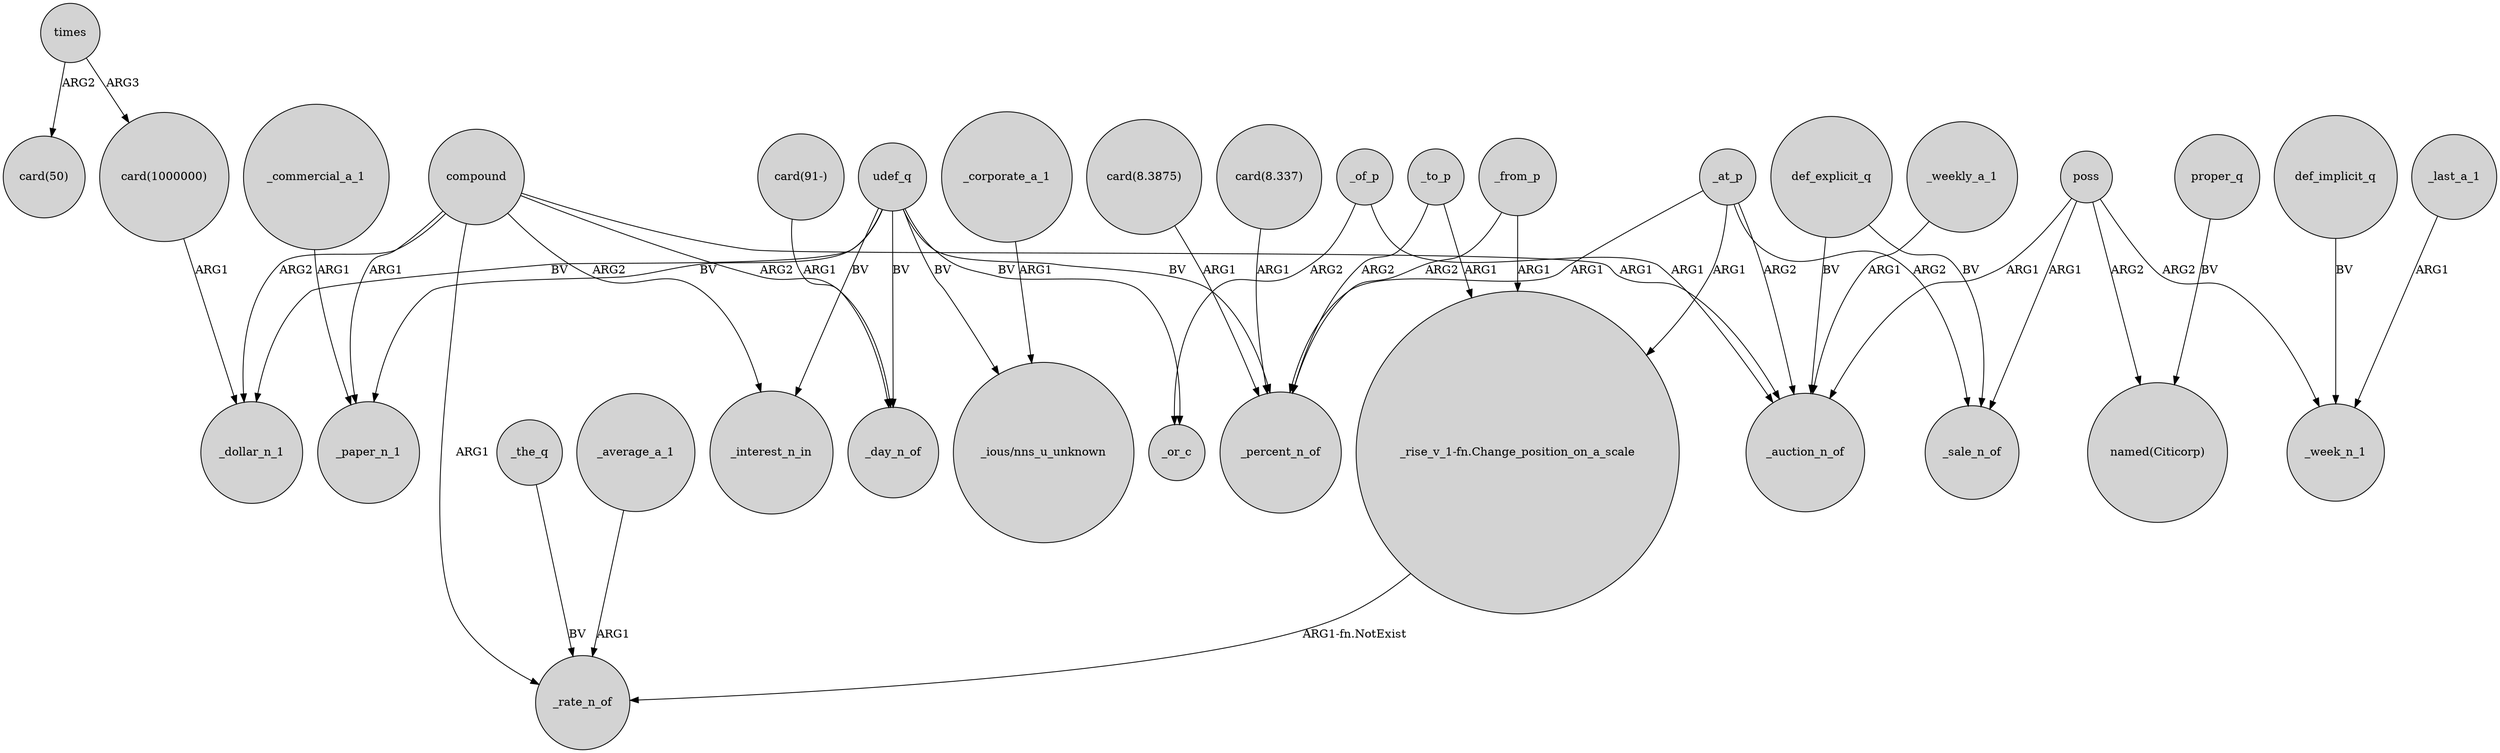 digraph {
	node [shape=circle style=filled]
	times -> "card(50)" [label=ARG2]
	"card(1000000)" -> _dollar_n_1 [label=ARG1]
	def_implicit_q -> _week_n_1 [label=BV]
	proper_q -> "named(Citicorp)" [label=BV]
	_at_p -> "_rise_v_1-fn.Change_position_on_a_scale" [label=ARG1]
	"_rise_v_1-fn.Change_position_on_a_scale" -> _rate_n_of [label="ARG1-fn.NotExist"]
	compound -> _paper_n_1 [label=ARG1]
	compound -> _rate_n_of [label=ARG1]
	compound -> _day_n_of [label=ARG2]
	"card(91-)" -> _day_n_of [label=ARG1]
	udef_q -> _day_n_of [label=BV]
	udef_q -> _interest_n_in [label=BV]
	def_explicit_q -> _sale_n_of [label=BV]
	udef_q -> _or_c [label=BV]
	_the_q -> _rate_n_of [label=BV]
	compound -> _interest_n_in [label=ARG2]
	"card(8.3875)" -> _percent_n_of [label=ARG1]
	_corporate_a_1 -> "_ious/nns_u_unknown" [label=ARG1]
	poss -> _week_n_1 [label=ARG2]
	udef_q -> "_ious/nns_u_unknown" [label=BV]
	"card(8.337)" -> _percent_n_of [label=ARG1]
	_of_p -> _auction_n_of [label=ARG1]
	_of_p -> _or_c [label=ARG2]
	times -> "card(1000000)" [label=ARG3]
	poss -> _sale_n_of [label=ARG1]
	_commercial_a_1 -> _paper_n_1 [label=ARG1]
	poss -> _auction_n_of [label=ARG1]
	poss -> "named(Citicorp)" [label=ARG2]
	_last_a_1 -> _week_n_1 [label=ARG1]
	_to_p -> _percent_n_of [label=ARG2]
	_weekly_a_1 -> _auction_n_of [label=ARG1]
	compound -> _auction_n_of [label=ARG1]
	_average_a_1 -> _rate_n_of [label=ARG1]
	udef_q -> _paper_n_1 [label=BV]
	_at_p -> _percent_n_of [label=ARG1]
	_from_p -> _percent_n_of [label=ARG2]
	udef_q -> _percent_n_of [label=BV]
	_at_p -> _auction_n_of [label=ARG2]
	compound -> _dollar_n_1 [label=ARG2]
	_to_p -> "_rise_v_1-fn.Change_position_on_a_scale" [label=ARG1]
	_at_p -> _sale_n_of [label=ARG2]
	def_explicit_q -> _auction_n_of [label=BV]
	udef_q -> _dollar_n_1 [label=BV]
	_from_p -> "_rise_v_1-fn.Change_position_on_a_scale" [label=ARG1]
}
